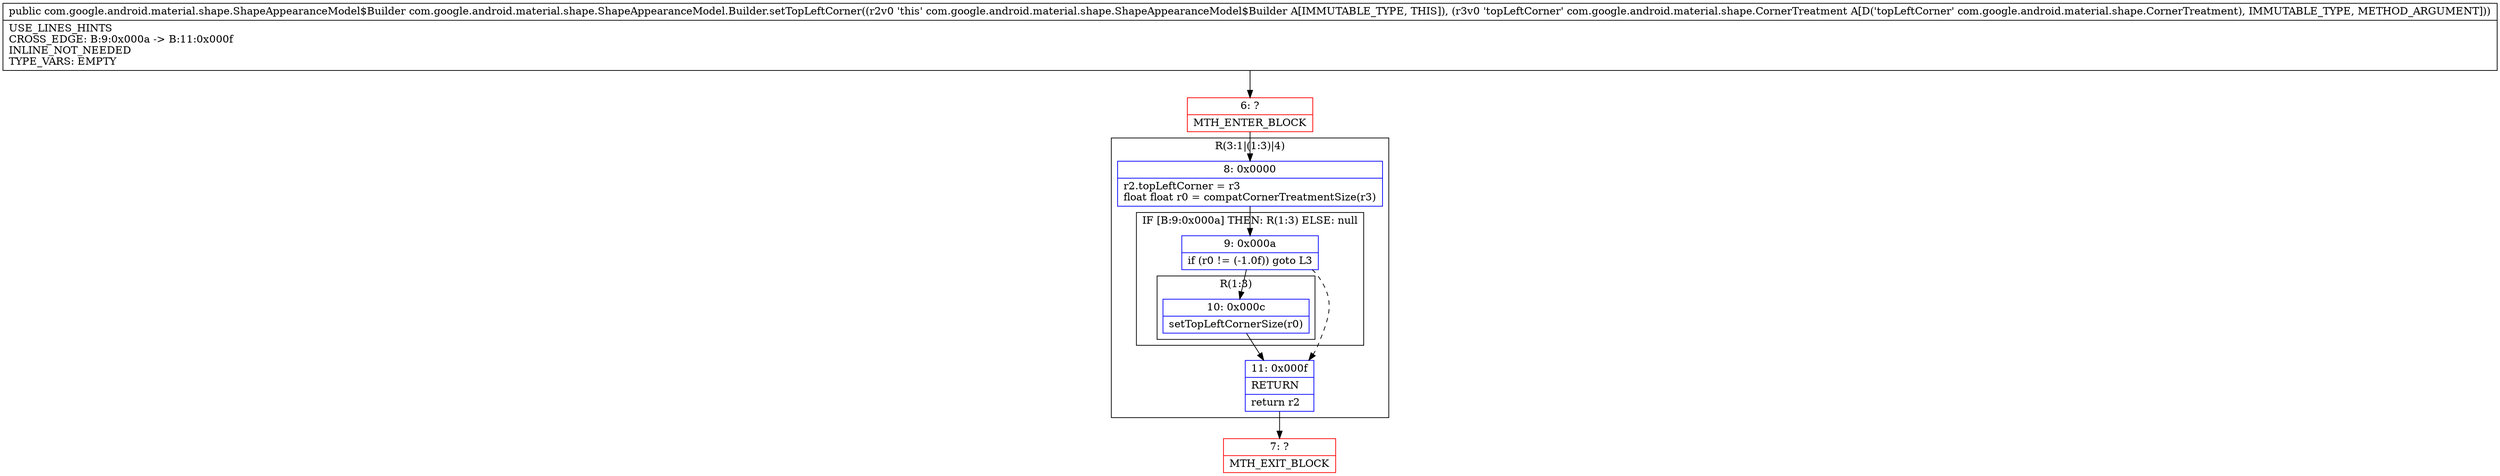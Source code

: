 digraph "CFG forcom.google.android.material.shape.ShapeAppearanceModel.Builder.setTopLeftCorner(Lcom\/google\/android\/material\/shape\/CornerTreatment;)Lcom\/google\/android\/material\/shape\/ShapeAppearanceModel$Builder;" {
subgraph cluster_Region_1707019390 {
label = "R(3:1|(1:3)|4)";
node [shape=record,color=blue];
Node_8 [shape=record,label="{8\:\ 0x0000|r2.topLeftCorner = r3\lfloat float r0 = compatCornerTreatmentSize(r3)\l}"];
subgraph cluster_IfRegion_105215611 {
label = "IF [B:9:0x000a] THEN: R(1:3) ELSE: null";
node [shape=record,color=blue];
Node_9 [shape=record,label="{9\:\ 0x000a|if (r0 != (\-1.0f)) goto L3\l}"];
subgraph cluster_Region_1238700632 {
label = "R(1:3)";
node [shape=record,color=blue];
Node_10 [shape=record,label="{10\:\ 0x000c|setTopLeftCornerSize(r0)\l}"];
}
}
Node_11 [shape=record,label="{11\:\ 0x000f|RETURN\l|return r2\l}"];
}
Node_6 [shape=record,color=red,label="{6\:\ ?|MTH_ENTER_BLOCK\l}"];
Node_7 [shape=record,color=red,label="{7\:\ ?|MTH_EXIT_BLOCK\l}"];
MethodNode[shape=record,label="{public com.google.android.material.shape.ShapeAppearanceModel$Builder com.google.android.material.shape.ShapeAppearanceModel.Builder.setTopLeftCorner((r2v0 'this' com.google.android.material.shape.ShapeAppearanceModel$Builder A[IMMUTABLE_TYPE, THIS]), (r3v0 'topLeftCorner' com.google.android.material.shape.CornerTreatment A[D('topLeftCorner' com.google.android.material.shape.CornerTreatment), IMMUTABLE_TYPE, METHOD_ARGUMENT]))  | USE_LINES_HINTS\lCROSS_EDGE: B:9:0x000a \-\> B:11:0x000f\lINLINE_NOT_NEEDED\lTYPE_VARS: EMPTY\l}"];
MethodNode -> Node_6;Node_8 -> Node_9;
Node_9 -> Node_10;
Node_9 -> Node_11[style=dashed];
Node_10 -> Node_11;
Node_11 -> Node_7;
Node_6 -> Node_8;
}

